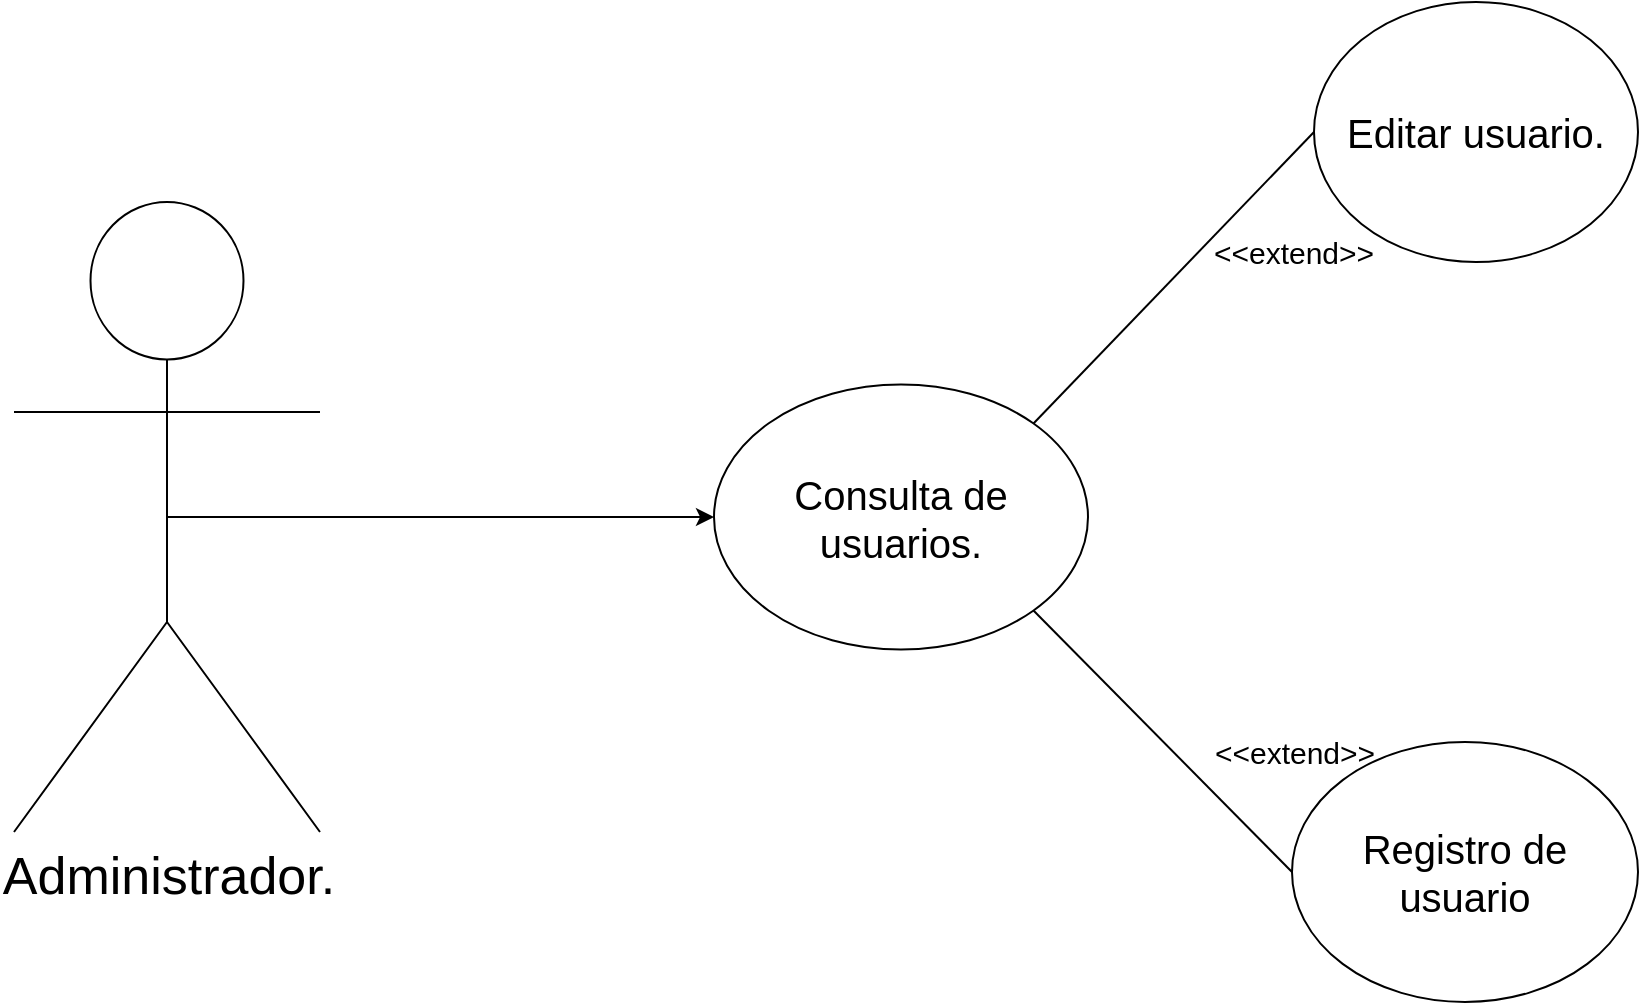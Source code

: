 <mxfile version="26.1.0">
  <diagram id="C5RBs43oDa-KdzZeNtuy" name="Page-1">
    <mxGraphModel dx="1750" dy="928" grid="1" gridSize="10" guides="1" tooltips="1" connect="1" arrows="1" fold="1" page="1" pageScale="1" pageWidth="1169" pageHeight="827" math="0" shadow="0">
      <root>
        <mxCell id="WIyWlLk6GJQsqaUBKTNV-0" />
        <mxCell id="WIyWlLk6GJQsqaUBKTNV-1" parent="WIyWlLk6GJQsqaUBKTNV-0" />
        <mxCell id="FDaACF-QHcQ5N7-uDv2Q-49" style="edgeStyle=orthogonalEdgeStyle;rounded=0;orthogonalLoop=1;jettySize=auto;html=1;entryX=0.5;entryY=1;entryDx=0;entryDy=0;strokeWidth=1;exitX=0.5;exitY=0.5;exitDx=0;exitDy=0;exitPerimeter=0;" edge="1" parent="WIyWlLk6GJQsqaUBKTNV-1" source="FDaACF-QHcQ5N7-uDv2Q-0" target="FDaACF-QHcQ5N7-uDv2Q-43">
          <mxGeometry relative="1" as="geometry" />
        </mxCell>
        <mxCell id="FDaACF-QHcQ5N7-uDv2Q-0" value="&lt;font style=&quot;font-size: 26px;&quot;&gt;Administrador.&lt;/font&gt;" style="shape=umlActor;verticalLabelPosition=bottom;verticalAlign=top;html=1;outlineConnect=0;strokeWidth=1;perimeterSpacing=1;" vertex="1" parent="WIyWlLk6GJQsqaUBKTNV-1">
          <mxGeometry x="110" y="300" width="153" height="315" as="geometry" />
        </mxCell>
        <mxCell id="FDaACF-QHcQ5N7-uDv2Q-41" value="&lt;font style=&quot;font-size: 20px;&quot;&gt;Registro de usuario&lt;/font&gt;" style="ellipse;whiteSpace=wrap;html=1;strokeWidth=1;" vertex="1" parent="WIyWlLk6GJQsqaUBKTNV-1">
          <mxGeometry x="749" y="570" width="173" height="130" as="geometry" />
        </mxCell>
        <mxCell id="FDaACF-QHcQ5N7-uDv2Q-42" value="&lt;font style=&quot;font-size: 20px;&quot;&gt;Editar usuario.&lt;/font&gt;" style="ellipse;whiteSpace=wrap;html=1;strokeWidth=1;" vertex="1" parent="WIyWlLk6GJQsqaUBKTNV-1">
          <mxGeometry x="760" y="200" width="162" height="130" as="geometry" />
        </mxCell>
        <mxCell id="FDaACF-QHcQ5N7-uDv2Q-43" value="&lt;font style=&quot;font-size: 20px;&quot;&gt;Consulta de usuarios.&lt;/font&gt;" style="ellipse;whiteSpace=wrap;html=1;direction=south;strokeWidth=1;" vertex="1" parent="WIyWlLk6GJQsqaUBKTNV-1">
          <mxGeometry x="460" y="391.25" width="187" height="132.5" as="geometry" />
        </mxCell>
        <mxCell id="FDaACF-QHcQ5N7-uDv2Q-44" value="" style="endArrow=none;html=1;rounded=0;exitX=0;exitY=0;exitDx=0;exitDy=0;entryX=0;entryY=0.5;entryDx=0;entryDy=0;strokeWidth=1;" edge="1" parent="WIyWlLk6GJQsqaUBKTNV-1" source="FDaACF-QHcQ5N7-uDv2Q-43" target="FDaACF-QHcQ5N7-uDv2Q-42">
          <mxGeometry width="50" height="50" relative="1" as="geometry">
            <mxPoint x="553" y="460" as="sourcePoint" />
            <mxPoint x="603" y="410" as="targetPoint" />
          </mxGeometry>
        </mxCell>
        <mxCell id="FDaACF-QHcQ5N7-uDv2Q-46" value="" style="endArrow=none;html=1;rounded=0;exitX=1;exitY=0;exitDx=0;exitDy=0;entryX=0;entryY=0.5;entryDx=0;entryDy=0;strokeWidth=1;" edge="1" parent="WIyWlLk6GJQsqaUBKTNV-1" source="FDaACF-QHcQ5N7-uDv2Q-43" target="FDaACF-QHcQ5N7-uDv2Q-41">
          <mxGeometry width="50" height="50" relative="1" as="geometry">
            <mxPoint x="553" y="540" as="sourcePoint" />
            <mxPoint x="603" y="490" as="targetPoint" />
          </mxGeometry>
        </mxCell>
        <mxCell id="FDaACF-QHcQ5N7-uDv2Q-47" value="&lt;font style=&quot;font-size: 15px;&quot;&gt;&amp;lt;&amp;lt;extend&amp;gt;&amp;gt;&lt;/font&gt;" style="text;html=1;align=center;verticalAlign=middle;whiteSpace=wrap;rounded=0;strokeWidth=1;" vertex="1" parent="WIyWlLk6GJQsqaUBKTNV-1">
          <mxGeometry x="720" y="310" width="60" height="30" as="geometry" />
        </mxCell>
        <mxCell id="FDaACF-QHcQ5N7-uDv2Q-48" value="&lt;font style=&quot;font-size: 15px;&quot;&gt;&amp;lt;&amp;lt;extend&amp;gt;&amp;gt;&lt;/font&gt;" style="text;html=1;align=center;verticalAlign=middle;whiteSpace=wrap;rounded=0;strokeWidth=1;" vertex="1" parent="WIyWlLk6GJQsqaUBKTNV-1">
          <mxGeometry x="713.5" y="560" width="73" height="30" as="geometry" />
        </mxCell>
      </root>
    </mxGraphModel>
  </diagram>
</mxfile>
